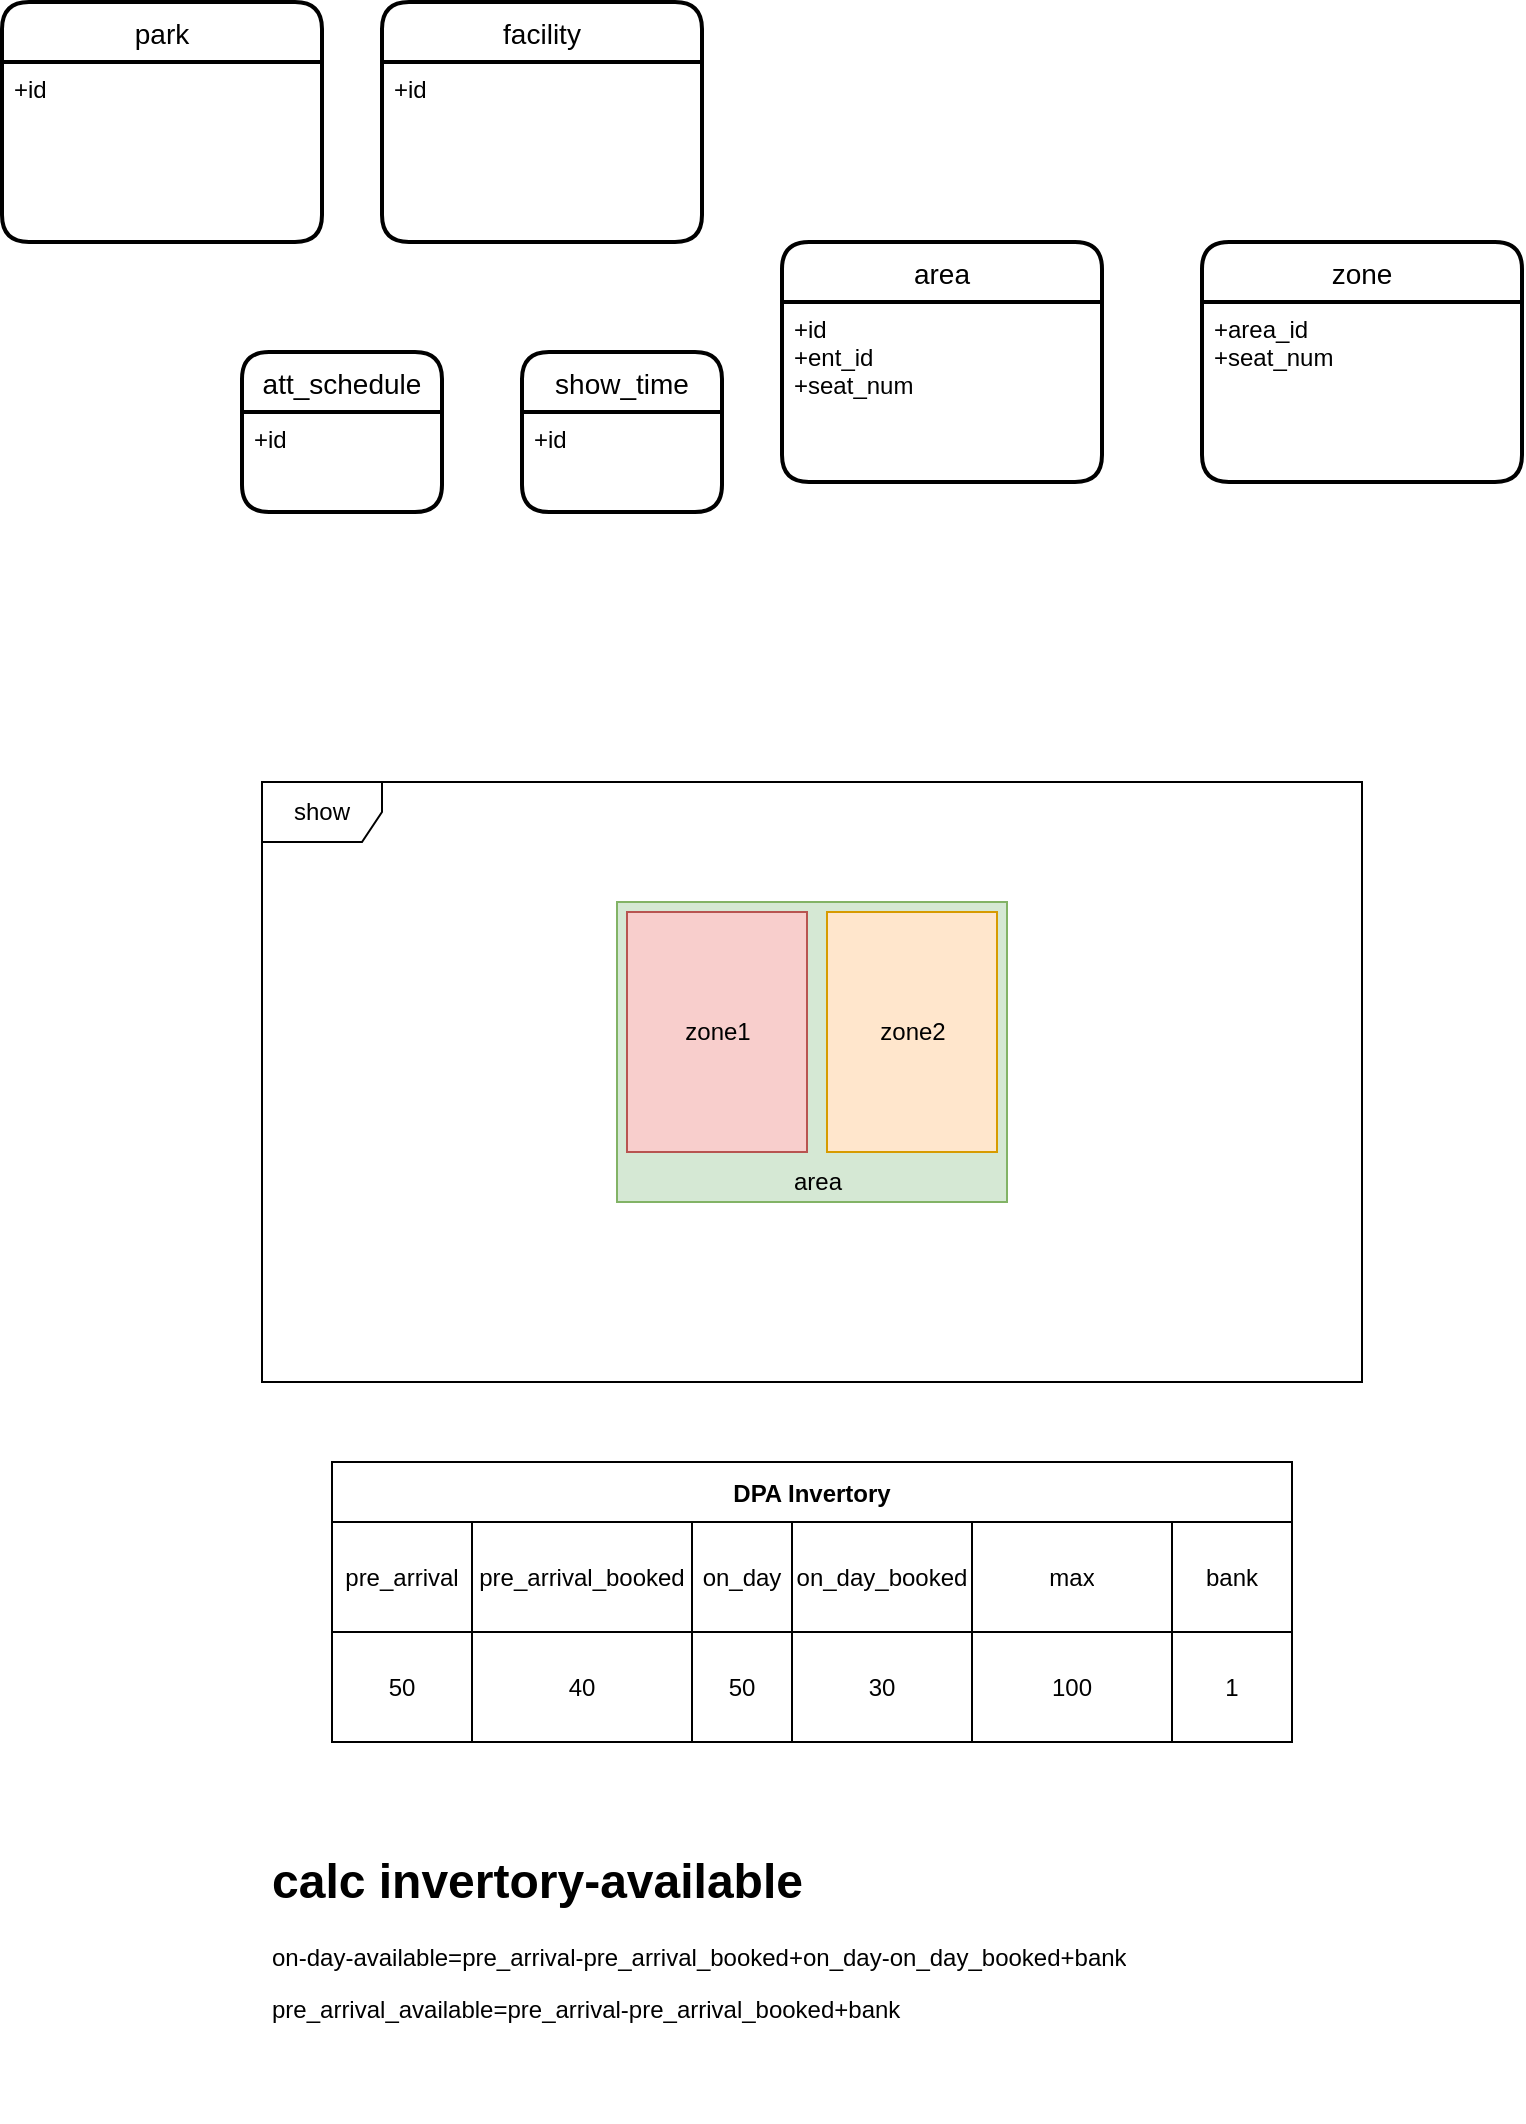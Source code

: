 <mxfile version="20.6.0" type="github">
  <diagram id="qnAYHWkGqjJaZW_h_Cl6" name="第 1 页">
    <mxGraphModel dx="1298" dy="724" grid="1" gridSize="10" guides="1" tooltips="1" connect="1" arrows="1" fold="1" page="1" pageScale="1" pageWidth="827" pageHeight="1169" math="0" shadow="0">
      <root>
        <mxCell id="0" />
        <mxCell id="1" parent="0" />
        <mxCell id="093m5_2xSW1rwAm4586A-1" value="area" style="swimlane;childLayout=stackLayout;horizontal=1;startSize=30;horizontalStack=0;rounded=1;fontSize=14;fontStyle=0;strokeWidth=2;resizeParent=0;resizeLast=1;shadow=0;dashed=0;align=center;" vertex="1" parent="1">
          <mxGeometry x="420" y="150" width="160" height="120" as="geometry" />
        </mxCell>
        <mxCell id="093m5_2xSW1rwAm4586A-2" value="+id&#xa;+ent_id&#xa;+seat_num&#xa;" style="align=left;strokeColor=none;fillColor=none;spacingLeft=4;fontSize=12;verticalAlign=top;resizable=0;rotatable=0;part=1;" vertex="1" parent="093m5_2xSW1rwAm4586A-1">
          <mxGeometry y="30" width="160" height="90" as="geometry" />
        </mxCell>
        <mxCell id="093m5_2xSW1rwAm4586A-8" value="show" style="shape=umlFrame;whiteSpace=wrap;html=1;" vertex="1" parent="1">
          <mxGeometry x="160" y="420" width="550" height="300" as="geometry" />
        </mxCell>
        <mxCell id="093m5_2xSW1rwAm4586A-12" value="" style="rounded=0;whiteSpace=wrap;html=1;fillColor=#d5e8d4;strokeColor=#82b366;" vertex="1" parent="1">
          <mxGeometry x="337.5" y="480" width="195" height="150" as="geometry" />
        </mxCell>
        <mxCell id="093m5_2xSW1rwAm4586A-13" value="zone1" style="rounded=0;whiteSpace=wrap;html=1;fillColor=#f8cecc;strokeColor=#b85450;" vertex="1" parent="1">
          <mxGeometry x="342.5" y="485" width="90" height="120" as="geometry" />
        </mxCell>
        <mxCell id="093m5_2xSW1rwAm4586A-14" value="zone2" style="rounded=0;whiteSpace=wrap;html=1;fillColor=#ffe6cc;strokeColor=#d79b00;" vertex="1" parent="1">
          <mxGeometry x="442.5" y="485" width="85" height="120" as="geometry" />
        </mxCell>
        <mxCell id="093m5_2xSW1rwAm4586A-15" value="area" style="text;html=1;strokeColor=none;fillColor=none;align=center;verticalAlign=middle;whiteSpace=wrap;rounded=0;" vertex="1" parent="1">
          <mxGeometry x="407.5" y="605" width="60" height="30" as="geometry" />
        </mxCell>
        <mxCell id="093m5_2xSW1rwAm4586A-16" value="zone" style="swimlane;childLayout=stackLayout;horizontal=1;startSize=30;horizontalStack=0;rounded=1;fontSize=14;fontStyle=0;strokeWidth=2;resizeParent=0;resizeLast=1;shadow=0;dashed=0;align=center;" vertex="1" parent="1">
          <mxGeometry x="630" y="150" width="160" height="120" as="geometry" />
        </mxCell>
        <mxCell id="093m5_2xSW1rwAm4586A-17" value="+area_id&#xa;+seat_num" style="align=left;strokeColor=none;fillColor=none;spacingLeft=4;fontSize=12;verticalAlign=top;resizable=0;rotatable=0;part=1;" vertex="1" parent="093m5_2xSW1rwAm4586A-16">
          <mxGeometry y="30" width="160" height="90" as="geometry" />
        </mxCell>
        <mxCell id="093m5_2xSW1rwAm4586A-44" value="DPA Invertory" style="shape=table;startSize=30;container=1;collapsible=0;childLayout=tableLayout;fontStyle=1;align=center;" vertex="1" parent="1">
          <mxGeometry x="195" y="760" width="480" height="140" as="geometry" />
        </mxCell>
        <mxCell id="093m5_2xSW1rwAm4586A-45" value="" style="shape=tableRow;horizontal=0;startSize=0;swimlaneHead=0;swimlaneBody=0;top=0;left=0;bottom=0;right=0;collapsible=0;dropTarget=0;fillColor=none;points=[[0,0.5],[1,0.5]];portConstraint=eastwest;" vertex="1" parent="093m5_2xSW1rwAm4586A-44">
          <mxGeometry y="30" width="480" height="55" as="geometry" />
        </mxCell>
        <mxCell id="093m5_2xSW1rwAm4586A-46" value="pre_arrival" style="shape=partialRectangle;html=1;whiteSpace=wrap;connectable=0;fillColor=none;top=0;left=0;bottom=0;right=0;overflow=hidden;" vertex="1" parent="093m5_2xSW1rwAm4586A-45">
          <mxGeometry width="70" height="55" as="geometry">
            <mxRectangle width="70" height="55" as="alternateBounds" />
          </mxGeometry>
        </mxCell>
        <mxCell id="093m5_2xSW1rwAm4586A-74" value="pre_arrival_booked" style="shape=partialRectangle;html=1;whiteSpace=wrap;connectable=0;fillColor=none;top=0;left=0;bottom=0;right=0;overflow=hidden;" vertex="1" parent="093m5_2xSW1rwAm4586A-45">
          <mxGeometry x="70" width="110" height="55" as="geometry">
            <mxRectangle width="110" height="55" as="alternateBounds" />
          </mxGeometry>
        </mxCell>
        <mxCell id="093m5_2xSW1rwAm4586A-47" value="on_day" style="shape=partialRectangle;html=1;whiteSpace=wrap;connectable=0;fillColor=none;top=0;left=0;bottom=0;right=0;overflow=hidden;" vertex="1" parent="093m5_2xSW1rwAm4586A-45">
          <mxGeometry x="180" width="50" height="55" as="geometry">
            <mxRectangle width="50" height="55" as="alternateBounds" />
          </mxGeometry>
        </mxCell>
        <mxCell id="093m5_2xSW1rwAm4586A-76" value="on_day_booked" style="shape=partialRectangle;html=1;whiteSpace=wrap;connectable=0;fillColor=none;top=0;left=0;bottom=0;right=0;overflow=hidden;" vertex="1" parent="093m5_2xSW1rwAm4586A-45">
          <mxGeometry x="230" width="90" height="55" as="geometry">
            <mxRectangle width="90" height="55" as="alternateBounds" />
          </mxGeometry>
        </mxCell>
        <mxCell id="093m5_2xSW1rwAm4586A-78" value="max" style="shape=partialRectangle;html=1;whiteSpace=wrap;connectable=0;fillColor=none;top=0;left=0;bottom=0;right=0;overflow=hidden;" vertex="1" parent="093m5_2xSW1rwAm4586A-45">
          <mxGeometry x="320" width="100" height="55" as="geometry">
            <mxRectangle width="100" height="55" as="alternateBounds" />
          </mxGeometry>
        </mxCell>
        <mxCell id="093m5_2xSW1rwAm4586A-48" value="bank" style="shape=partialRectangle;html=1;whiteSpace=wrap;connectable=0;fillColor=none;top=0;left=0;bottom=0;right=0;overflow=hidden;" vertex="1" parent="093m5_2xSW1rwAm4586A-45">
          <mxGeometry x="420" width="60" height="55" as="geometry">
            <mxRectangle width="60" height="55" as="alternateBounds" />
          </mxGeometry>
        </mxCell>
        <mxCell id="093m5_2xSW1rwAm4586A-49" value="" style="shape=tableRow;horizontal=0;startSize=0;swimlaneHead=0;swimlaneBody=0;top=0;left=0;bottom=0;right=0;collapsible=0;dropTarget=0;fillColor=none;points=[[0,0.5],[1,0.5]];portConstraint=eastwest;" vertex="1" parent="093m5_2xSW1rwAm4586A-44">
          <mxGeometry y="85" width="480" height="55" as="geometry" />
        </mxCell>
        <mxCell id="093m5_2xSW1rwAm4586A-50" value="50" style="shape=partialRectangle;html=1;whiteSpace=wrap;connectable=0;fillColor=none;top=0;left=0;bottom=0;right=0;overflow=hidden;" vertex="1" parent="093m5_2xSW1rwAm4586A-49">
          <mxGeometry width="70" height="55" as="geometry">
            <mxRectangle width="70" height="55" as="alternateBounds" />
          </mxGeometry>
        </mxCell>
        <mxCell id="093m5_2xSW1rwAm4586A-75" value="40" style="shape=partialRectangle;html=1;whiteSpace=wrap;connectable=0;fillColor=none;top=0;left=0;bottom=0;right=0;overflow=hidden;" vertex="1" parent="093m5_2xSW1rwAm4586A-49">
          <mxGeometry x="70" width="110" height="55" as="geometry">
            <mxRectangle width="110" height="55" as="alternateBounds" />
          </mxGeometry>
        </mxCell>
        <mxCell id="093m5_2xSW1rwAm4586A-51" value="50" style="shape=partialRectangle;html=1;whiteSpace=wrap;connectable=0;fillColor=none;top=0;left=0;bottom=0;right=0;overflow=hidden;" vertex="1" parent="093m5_2xSW1rwAm4586A-49">
          <mxGeometry x="180" width="50" height="55" as="geometry">
            <mxRectangle width="50" height="55" as="alternateBounds" />
          </mxGeometry>
        </mxCell>
        <mxCell id="093m5_2xSW1rwAm4586A-77" value="30" style="shape=partialRectangle;html=1;whiteSpace=wrap;connectable=0;fillColor=none;top=0;left=0;bottom=0;right=0;overflow=hidden;" vertex="1" parent="093m5_2xSW1rwAm4586A-49">
          <mxGeometry x="230" width="90" height="55" as="geometry">
            <mxRectangle width="90" height="55" as="alternateBounds" />
          </mxGeometry>
        </mxCell>
        <mxCell id="093m5_2xSW1rwAm4586A-79" value="100" style="shape=partialRectangle;html=1;whiteSpace=wrap;connectable=0;fillColor=none;top=0;left=0;bottom=0;right=0;overflow=hidden;" vertex="1" parent="093m5_2xSW1rwAm4586A-49">
          <mxGeometry x="320" width="100" height="55" as="geometry">
            <mxRectangle width="100" height="55" as="alternateBounds" />
          </mxGeometry>
        </mxCell>
        <mxCell id="093m5_2xSW1rwAm4586A-52" value="1" style="shape=partialRectangle;html=1;whiteSpace=wrap;connectable=0;fillColor=none;top=0;left=0;bottom=0;right=0;overflow=hidden;" vertex="1" parent="093m5_2xSW1rwAm4586A-49">
          <mxGeometry x="420" width="60" height="55" as="geometry">
            <mxRectangle width="60" height="55" as="alternateBounds" />
          </mxGeometry>
        </mxCell>
        <mxCell id="093m5_2xSW1rwAm4586A-80" value="&lt;h1&gt;calc invertory-available&lt;/h1&gt;&lt;p&gt;on-day-available=pre_arrival-pre_arrival_booked+on_day-on_day_booked+bank&lt;/p&gt;&lt;p&gt;pre_arrival_available=pre_arrival-pre_arrival_booked+bank&lt;/p&gt;" style="text;html=1;strokeColor=none;fillColor=none;spacing=5;spacingTop=-20;whiteSpace=wrap;overflow=hidden;rounded=0;" vertex="1" parent="1">
          <mxGeometry x="160" y="950" width="460" height="140" as="geometry" />
        </mxCell>
        <mxCell id="093m5_2xSW1rwAm4586A-83" value="facility" style="swimlane;childLayout=stackLayout;horizontal=1;startSize=30;horizontalStack=0;rounded=1;fontSize=14;fontStyle=0;strokeWidth=2;resizeParent=0;resizeLast=1;shadow=0;dashed=0;align=center;" vertex="1" parent="1">
          <mxGeometry x="220" y="30" width="160" height="120" as="geometry" />
        </mxCell>
        <mxCell id="093m5_2xSW1rwAm4586A-84" value="+id&#xa;" style="align=left;strokeColor=none;fillColor=none;spacingLeft=4;fontSize=12;verticalAlign=top;resizable=0;rotatable=0;part=1;" vertex="1" parent="093m5_2xSW1rwAm4586A-83">
          <mxGeometry y="30" width="160" height="90" as="geometry" />
        </mxCell>
        <mxCell id="093m5_2xSW1rwAm4586A-85" value="park" style="swimlane;childLayout=stackLayout;horizontal=1;startSize=30;horizontalStack=0;rounded=1;fontSize=14;fontStyle=0;strokeWidth=2;resizeParent=0;resizeLast=1;shadow=0;dashed=0;align=center;" vertex="1" parent="1">
          <mxGeometry x="30" y="30" width="160" height="120" as="geometry" />
        </mxCell>
        <mxCell id="093m5_2xSW1rwAm4586A-86" value="+id&#xa;" style="align=left;strokeColor=none;fillColor=none;spacingLeft=4;fontSize=12;verticalAlign=top;resizable=0;rotatable=0;part=1;" vertex="1" parent="093m5_2xSW1rwAm4586A-85">
          <mxGeometry y="30" width="160" height="90" as="geometry" />
        </mxCell>
        <mxCell id="093m5_2xSW1rwAm4586A-93" value="att_schedule" style="swimlane;childLayout=stackLayout;horizontal=1;startSize=30;horizontalStack=0;rounded=1;fontSize=14;fontStyle=0;strokeWidth=2;resizeParent=0;resizeLast=1;shadow=0;dashed=0;align=center;" vertex="1" parent="1">
          <mxGeometry x="150" y="205" width="100" height="80" as="geometry" />
        </mxCell>
        <mxCell id="093m5_2xSW1rwAm4586A-94" value="+id&#xa;" style="align=left;strokeColor=none;fillColor=none;spacingLeft=4;fontSize=12;verticalAlign=top;resizable=0;rotatable=0;part=1;" vertex="1" parent="093m5_2xSW1rwAm4586A-93">
          <mxGeometry y="30" width="100" height="50" as="geometry" />
        </mxCell>
        <mxCell id="093m5_2xSW1rwAm4586A-96" value="show_time" style="swimlane;childLayout=stackLayout;horizontal=1;startSize=30;horizontalStack=0;rounded=1;fontSize=14;fontStyle=0;strokeWidth=2;resizeParent=0;resizeLast=1;shadow=0;dashed=0;align=center;" vertex="1" parent="1">
          <mxGeometry x="290" y="205" width="100" height="80" as="geometry" />
        </mxCell>
        <mxCell id="093m5_2xSW1rwAm4586A-98" value="+id&#xa;" style="align=left;strokeColor=none;fillColor=none;spacingLeft=4;fontSize=12;verticalAlign=top;resizable=0;rotatable=0;part=1;" vertex="1" parent="093m5_2xSW1rwAm4586A-96">
          <mxGeometry y="30" width="100" height="50" as="geometry" />
        </mxCell>
      </root>
    </mxGraphModel>
  </diagram>
</mxfile>
